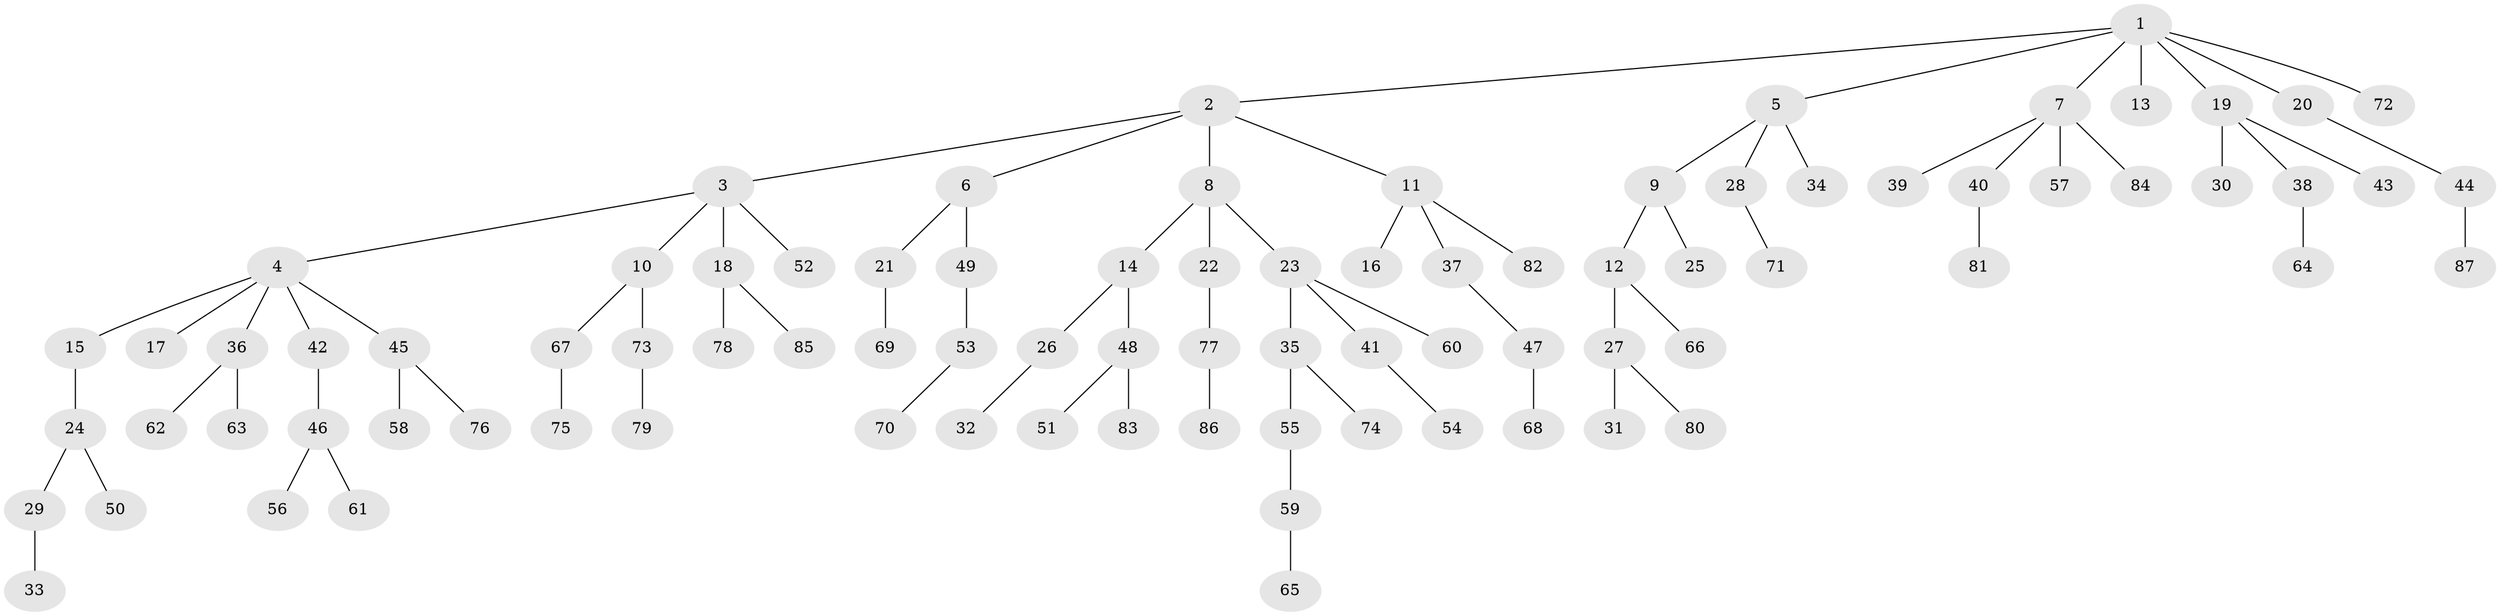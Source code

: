// coarse degree distribution, {10: 0.023255813953488372, 9: 0.023255813953488372, 3: 0.046511627906976744, 2: 0.3023255813953488, 5: 0.023255813953488372, 1: 0.5581395348837209, 4: 0.023255813953488372}
// Generated by graph-tools (version 1.1) at 2025/19/03/04/25 18:19:21]
// undirected, 87 vertices, 86 edges
graph export_dot {
graph [start="1"]
  node [color=gray90,style=filled];
  1;
  2;
  3;
  4;
  5;
  6;
  7;
  8;
  9;
  10;
  11;
  12;
  13;
  14;
  15;
  16;
  17;
  18;
  19;
  20;
  21;
  22;
  23;
  24;
  25;
  26;
  27;
  28;
  29;
  30;
  31;
  32;
  33;
  34;
  35;
  36;
  37;
  38;
  39;
  40;
  41;
  42;
  43;
  44;
  45;
  46;
  47;
  48;
  49;
  50;
  51;
  52;
  53;
  54;
  55;
  56;
  57;
  58;
  59;
  60;
  61;
  62;
  63;
  64;
  65;
  66;
  67;
  68;
  69;
  70;
  71;
  72;
  73;
  74;
  75;
  76;
  77;
  78;
  79;
  80;
  81;
  82;
  83;
  84;
  85;
  86;
  87;
  1 -- 2;
  1 -- 5;
  1 -- 7;
  1 -- 13;
  1 -- 19;
  1 -- 20;
  1 -- 72;
  2 -- 3;
  2 -- 6;
  2 -- 8;
  2 -- 11;
  3 -- 4;
  3 -- 10;
  3 -- 18;
  3 -- 52;
  4 -- 15;
  4 -- 17;
  4 -- 36;
  4 -- 42;
  4 -- 45;
  5 -- 9;
  5 -- 28;
  5 -- 34;
  6 -- 21;
  6 -- 49;
  7 -- 39;
  7 -- 40;
  7 -- 57;
  7 -- 84;
  8 -- 14;
  8 -- 22;
  8 -- 23;
  9 -- 12;
  9 -- 25;
  10 -- 67;
  10 -- 73;
  11 -- 16;
  11 -- 37;
  11 -- 82;
  12 -- 27;
  12 -- 66;
  14 -- 26;
  14 -- 48;
  15 -- 24;
  18 -- 78;
  18 -- 85;
  19 -- 30;
  19 -- 38;
  19 -- 43;
  20 -- 44;
  21 -- 69;
  22 -- 77;
  23 -- 35;
  23 -- 41;
  23 -- 60;
  24 -- 29;
  24 -- 50;
  26 -- 32;
  27 -- 31;
  27 -- 80;
  28 -- 71;
  29 -- 33;
  35 -- 55;
  35 -- 74;
  36 -- 62;
  36 -- 63;
  37 -- 47;
  38 -- 64;
  40 -- 81;
  41 -- 54;
  42 -- 46;
  44 -- 87;
  45 -- 58;
  45 -- 76;
  46 -- 56;
  46 -- 61;
  47 -- 68;
  48 -- 51;
  48 -- 83;
  49 -- 53;
  53 -- 70;
  55 -- 59;
  59 -- 65;
  67 -- 75;
  73 -- 79;
  77 -- 86;
}
